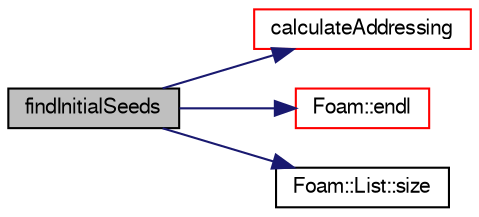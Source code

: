 digraph "findInitialSeeds"
{
  bgcolor="transparent";
  edge [fontname="FreeSans",fontsize="10",labelfontname="FreeSans",labelfontsize="10"];
  node [fontname="FreeSans",fontsize="10",shape=record];
  rankdir="LR";
  Node10 [label="findInitialSeeds",height=0.2,width=0.4,color="black", fillcolor="grey75", style="filled", fontcolor="black"];
  Node10 -> Node11 [color="midnightblue",fontsize="10",style="solid",fontname="FreeSans"];
  Node11 [label="calculateAddressing",height=0.2,width=0.4,color="red",URL="$a29238.html#a781b479382f70d68c7c1c6b58ca7fc30",tooltip="Calculate the mesh-to-mesh addressing and weights. "];
  Node10 -> Node20 [color="midnightblue",fontsize="10",style="solid",fontname="FreeSans"];
  Node20 [label="Foam::endl",height=0.2,width=0.4,color="red",URL="$a21124.html#a2db8fe02a0d3909e9351bb4275b23ce4",tooltip="Add newline and flush stream. "];
  Node10 -> Node19 [color="midnightblue",fontsize="10",style="solid",fontname="FreeSans"];
  Node19 [label="Foam::List::size",height=0.2,width=0.4,color="black",URL="$a25694.html#a8a5f6fa29bd4b500caf186f60245b384",tooltip="Override size to be inconsistent with allocated storage. "];
}
